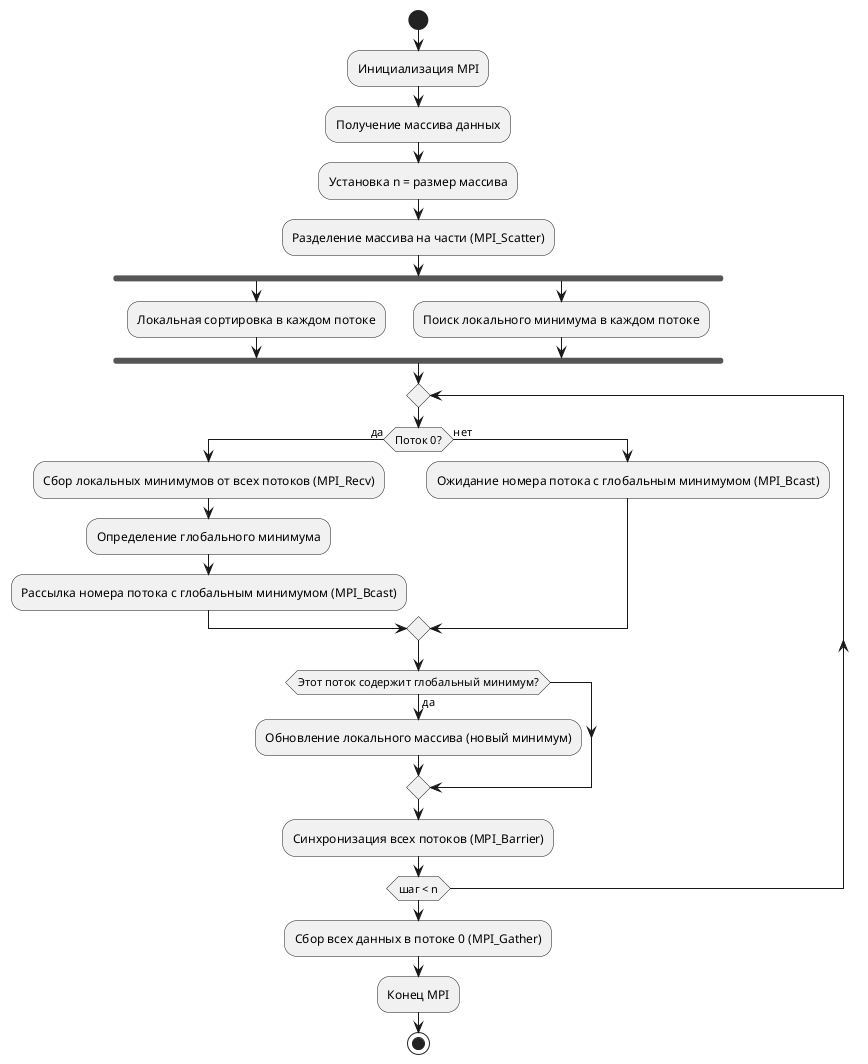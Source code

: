 @startuml Параллельный алгоритм сортировки выбором
start
:Инициализация MPI;
:Получение массива данных;
:Установка n = размер массива;
:Разделение массива на части (MPI_Scatter);

fork
  :Локальная сортировка в каждом потоке;
fork again
  :Поиск локального минимума в каждом потоке;
end fork

repeat
  if (Поток 0?) then (да)
    :Сбор локальных минимумов от всех потоков (MPI_Recv);
    :Определение глобального минимума;
    :Рассылка номера потока с глобальным минимумом (MPI_Bcast);
  else (нет)
    :Ожидание номера потока с глобальным минимумом (MPI_Bcast);
  endif

  if (Этот поток содержит глобальный минимум?) then (да)
    :Обновление локального массива (новый минимум);
  endif

  :Синхронизация всех потоков (MPI_Barrier);
repeat while (шаг < n)

:Сбор всех данных в потоке 0 (MPI_Gather);
:Конец MPI;
stop
@enduml
